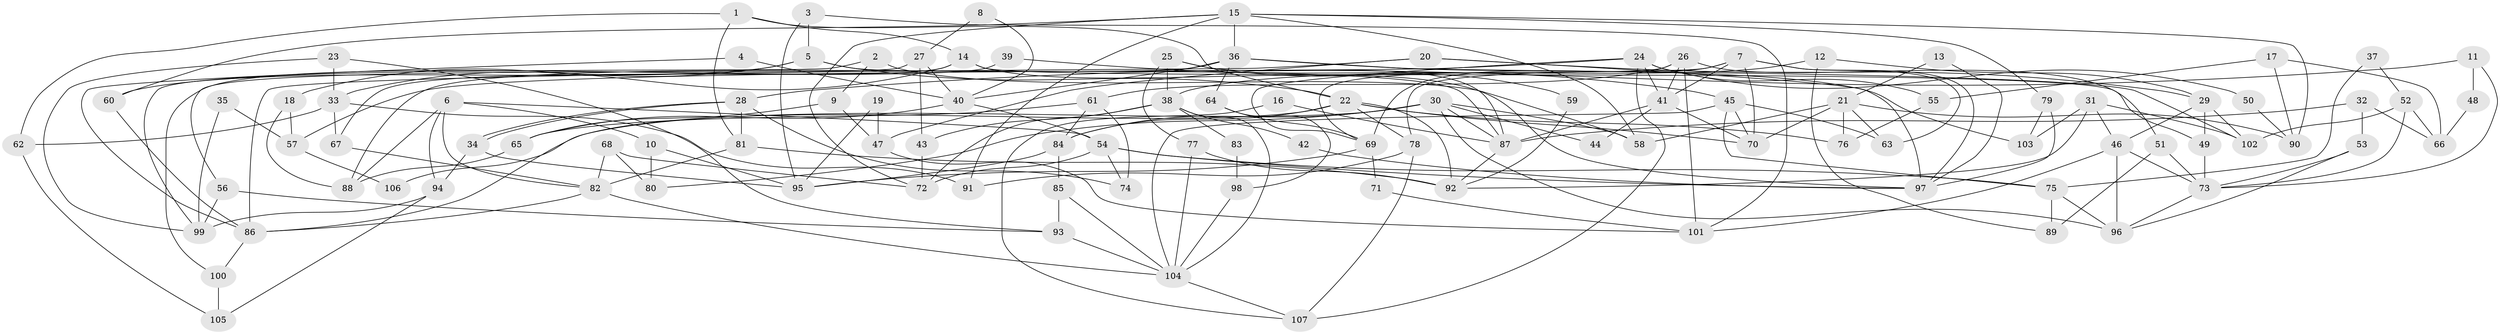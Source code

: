// Generated by graph-tools (version 1.1) at 2025/02/03/09/25 03:02:05]
// undirected, 107 vertices, 214 edges
graph export_dot {
graph [start="1"]
  node [color=gray90,style=filled];
  1;
  2;
  3;
  4;
  5;
  6;
  7;
  8;
  9;
  10;
  11;
  12;
  13;
  14;
  15;
  16;
  17;
  18;
  19;
  20;
  21;
  22;
  23;
  24;
  25;
  26;
  27;
  28;
  29;
  30;
  31;
  32;
  33;
  34;
  35;
  36;
  37;
  38;
  39;
  40;
  41;
  42;
  43;
  44;
  45;
  46;
  47;
  48;
  49;
  50;
  51;
  52;
  53;
  54;
  55;
  56;
  57;
  58;
  59;
  60;
  61;
  62;
  63;
  64;
  65;
  66;
  67;
  68;
  69;
  70;
  71;
  72;
  73;
  74;
  75;
  76;
  77;
  78;
  79;
  80;
  81;
  82;
  83;
  84;
  85;
  86;
  87;
  88;
  89;
  90;
  91;
  92;
  93;
  94;
  95;
  96;
  97;
  98;
  99;
  100;
  101;
  102;
  103;
  104;
  105;
  106;
  107;
  1 -- 14;
  1 -- 81;
  1 -- 22;
  1 -- 62;
  2 -- 99;
  2 -- 58;
  2 -- 9;
  3 -- 101;
  3 -- 95;
  3 -- 5;
  4 -- 40;
  4 -- 86;
  5 -- 22;
  5 -- 18;
  5 -- 60;
  5 -- 87;
  6 -- 10;
  6 -- 54;
  6 -- 82;
  6 -- 88;
  6 -- 94;
  7 -- 97;
  7 -- 70;
  7 -- 41;
  7 -- 63;
  7 -- 69;
  7 -- 78;
  8 -- 27;
  8 -- 40;
  9 -- 65;
  9 -- 47;
  10 -- 95;
  10 -- 80;
  11 -- 28;
  11 -- 73;
  11 -- 48;
  12 -- 38;
  12 -- 29;
  12 -- 89;
  13 -- 97;
  13 -- 21;
  14 -- 33;
  14 -- 49;
  14 -- 97;
  14 -- 100;
  15 -- 58;
  15 -- 60;
  15 -- 36;
  15 -- 72;
  15 -- 79;
  15 -- 90;
  15 -- 91;
  16 -- 107;
  16 -- 87;
  17 -- 55;
  17 -- 90;
  17 -- 66;
  18 -- 88;
  18 -- 57;
  19 -- 95;
  19 -- 47;
  20 -- 97;
  20 -- 86;
  20 -- 29;
  20 -- 47;
  21 -- 70;
  21 -- 63;
  21 -- 58;
  21 -- 76;
  21 -- 90;
  22 -- 78;
  22 -- 70;
  22 -- 76;
  22 -- 84;
  22 -- 86;
  22 -- 92;
  23 -- 33;
  23 -- 93;
  23 -- 99;
  24 -- 41;
  24 -- 69;
  24 -- 50;
  24 -- 55;
  24 -- 57;
  24 -- 107;
  25 -- 77;
  25 -- 87;
  25 -- 38;
  25 -- 59;
  26 -- 41;
  26 -- 101;
  26 -- 51;
  26 -- 61;
  26 -- 69;
  27 -- 56;
  27 -- 40;
  27 -- 43;
  28 -- 34;
  28 -- 34;
  28 -- 74;
  28 -- 81;
  29 -- 102;
  29 -- 46;
  29 -- 49;
  30 -- 96;
  30 -- 87;
  30 -- 44;
  30 -- 58;
  30 -- 80;
  30 -- 84;
  30 -- 106;
  31 -- 46;
  31 -- 92;
  31 -- 102;
  31 -- 103;
  32 -- 53;
  32 -- 87;
  32 -- 66;
  33 -- 62;
  33 -- 91;
  33 -- 67;
  34 -- 95;
  34 -- 94;
  35 -- 99;
  35 -- 57;
  36 -- 103;
  36 -- 40;
  36 -- 64;
  36 -- 88;
  36 -- 102;
  37 -- 75;
  37 -- 52;
  38 -- 43;
  38 -- 42;
  38 -- 72;
  38 -- 83;
  38 -- 104;
  39 -- 67;
  39 -- 45;
  40 -- 65;
  40 -- 54;
  41 -- 87;
  41 -- 44;
  41 -- 70;
  42 -- 97;
  43 -- 72;
  45 -- 70;
  45 -- 75;
  45 -- 63;
  45 -- 104;
  46 -- 73;
  46 -- 96;
  46 -- 101;
  47 -- 101;
  48 -- 66;
  49 -- 73;
  50 -- 90;
  51 -- 73;
  51 -- 89;
  52 -- 102;
  52 -- 66;
  52 -- 73;
  53 -- 96;
  53 -- 73;
  54 -- 72;
  54 -- 74;
  54 -- 75;
  54 -- 97;
  55 -- 76;
  56 -- 93;
  56 -- 99;
  57 -- 106;
  59 -- 92;
  60 -- 86;
  61 -- 84;
  61 -- 65;
  61 -- 74;
  62 -- 105;
  64 -- 69;
  64 -- 98;
  65 -- 88;
  67 -- 82;
  68 -- 82;
  68 -- 72;
  68 -- 80;
  69 -- 71;
  69 -- 95;
  71 -- 101;
  73 -- 96;
  75 -- 89;
  75 -- 96;
  77 -- 104;
  77 -- 92;
  78 -- 107;
  78 -- 91;
  79 -- 97;
  79 -- 103;
  81 -- 82;
  81 -- 92;
  82 -- 104;
  82 -- 86;
  83 -- 98;
  84 -- 85;
  84 -- 95;
  85 -- 104;
  85 -- 93;
  86 -- 100;
  87 -- 92;
  93 -- 104;
  94 -- 99;
  94 -- 105;
  98 -- 104;
  100 -- 105;
  104 -- 107;
}
